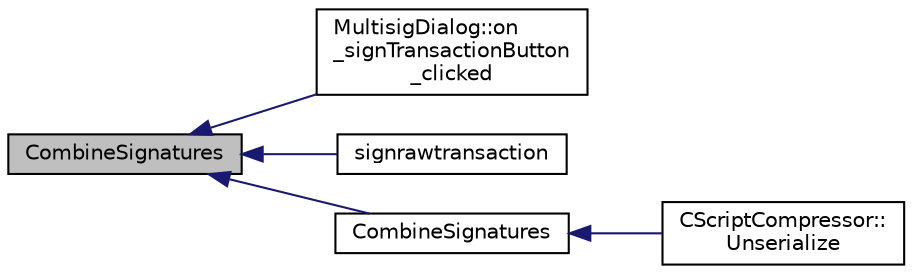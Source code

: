 digraph "CombineSignatures"
{
  edge [fontname="Helvetica",fontsize="10",labelfontname="Helvetica",labelfontsize="10"];
  node [fontname="Helvetica",fontsize="10",shape=record];
  rankdir="LR";
  Node929 [label="CombineSignatures",height=0.2,width=0.4,color="black", fillcolor="grey75", style="filled", fontcolor="black"];
  Node929 -> Node930 [dir="back",color="midnightblue",fontsize="10",style="solid",fontname="Helvetica"];
  Node930 [label="MultisigDialog::on\l_signTransactionButton\l_clicked",height=0.2,width=0.4,color="black", fillcolor="white", style="filled",URL="$d4/df4/class_multisig_dialog.html#ad277ce76887dfbbec511486d3c1d2bc4"];
  Node929 -> Node931 [dir="back",color="midnightblue",fontsize="10",style="solid",fontname="Helvetica"];
  Node931 [label="signrawtransaction",height=0.2,width=0.4,color="black", fillcolor="white", style="filled",URL="$dc/da8/rpcrawtransaction_8cpp.html#aa0d151e35c0ad5ec82df451a833aeadb"];
  Node929 -> Node932 [dir="back",color="midnightblue",fontsize="10",style="solid",fontname="Helvetica"];
  Node932 [label="CombineSignatures",height=0.2,width=0.4,color="black", fillcolor="white", style="filled",URL="$de/d7f/script_8h.html#af2e061fe8f5ec7708f28db4628ff5c10"];
  Node932 -> Node933 [dir="back",color="midnightblue",fontsize="10",style="solid",fontname="Helvetica"];
  Node933 [label="CScriptCompressor::\lUnserialize",height=0.2,width=0.4,color="black", fillcolor="white", style="filled",URL="$d3/dfb/class_c_script_compressor.html#a016fa6e3d2735d95fcf773271da073d5"];
}
